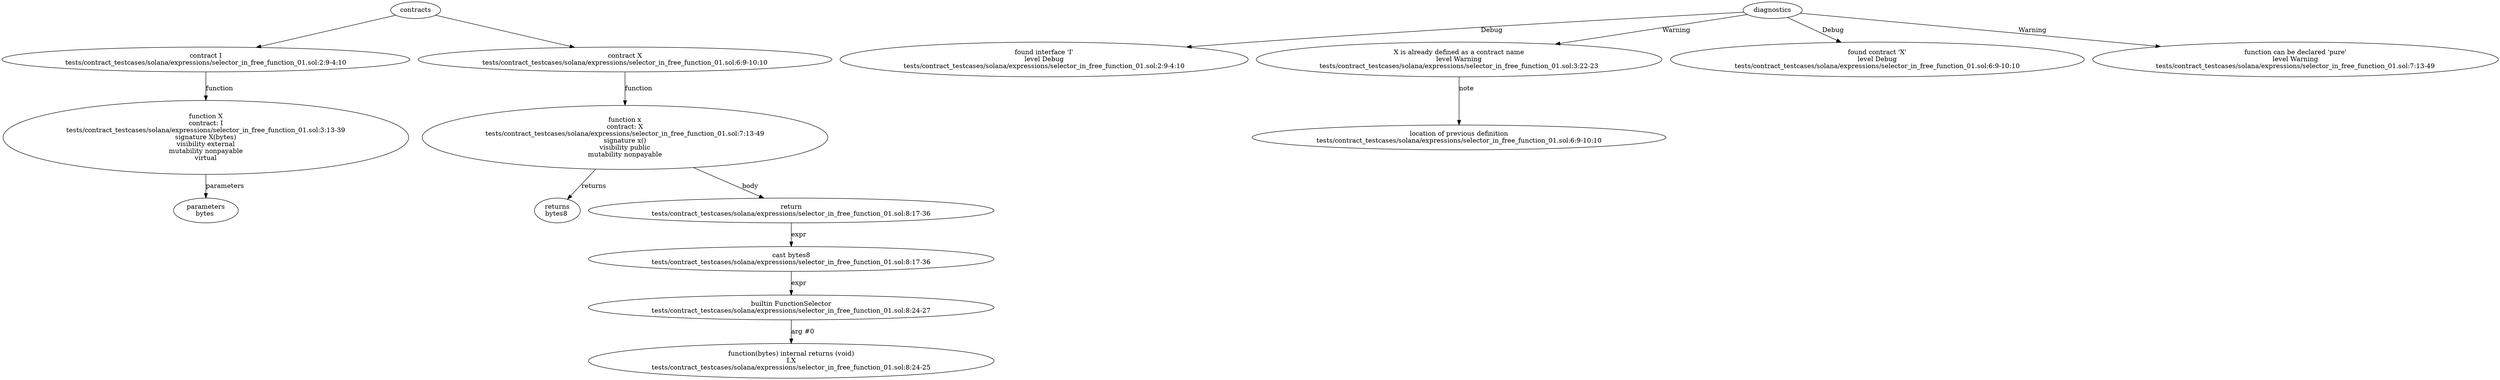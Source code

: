 strict digraph "tests/contract_testcases/solana/expressions/selector_in_free_function_01.sol" {
	contract [label="contract I\ntests/contract_testcases/solana/expressions/selector_in_free_function_01.sol:2:9-4:10"]
	X [label="function X\ncontract: I\ntests/contract_testcases/solana/expressions/selector_in_free_function_01.sol:3:13-39\nsignature X(bytes)\nvisibility external\nmutability nonpayable\nvirtual"]
	parameters [label="parameters\nbytes "]
	contract_4 [label="contract X\ntests/contract_testcases/solana/expressions/selector_in_free_function_01.sol:6:9-10:10"]
	x [label="function x\ncontract: X\ntests/contract_testcases/solana/expressions/selector_in_free_function_01.sol:7:13-49\nsignature x()\nvisibility public\nmutability nonpayable"]
	returns [label="returns\nbytes8 "]
	return [label="return\ntests/contract_testcases/solana/expressions/selector_in_free_function_01.sol:8:17-36"]
	cast [label="cast bytes8\ntests/contract_testcases/solana/expressions/selector_in_free_function_01.sol:8:17-36"]
	builtins [label="builtin FunctionSelector\ntests/contract_testcases/solana/expressions/selector_in_free_function_01.sol:8:24-27"]
	internal_function [label="function(bytes) internal returns (void)\nI.X\ntests/contract_testcases/solana/expressions/selector_in_free_function_01.sol:8:24-25"]
	diagnostic [label="found interface 'I'\nlevel Debug\ntests/contract_testcases/solana/expressions/selector_in_free_function_01.sol:2:9-4:10"]
	diagnostic_13 [label="X is already defined as a contract name\nlevel Warning\ntests/contract_testcases/solana/expressions/selector_in_free_function_01.sol:3:22-23"]
	note [label="location of previous definition\ntests/contract_testcases/solana/expressions/selector_in_free_function_01.sol:6:9-10:10"]
	diagnostic_15 [label="found contract 'X'\nlevel Debug\ntests/contract_testcases/solana/expressions/selector_in_free_function_01.sol:6:9-10:10"]
	diagnostic_16 [label="function can be declared 'pure'\nlevel Warning\ntests/contract_testcases/solana/expressions/selector_in_free_function_01.sol:7:13-49"]
	contracts -> contract
	contract -> X [label="function"]
	X -> parameters [label="parameters"]
	contracts -> contract_4
	contract_4 -> x [label="function"]
	x -> returns [label="returns"]
	x -> return [label="body"]
	return -> cast [label="expr"]
	cast -> builtins [label="expr"]
	builtins -> internal_function [label="arg #0"]
	diagnostics -> diagnostic [label="Debug"]
	diagnostics -> diagnostic_13 [label="Warning"]
	diagnostic_13 -> note [label="note"]
	diagnostics -> diagnostic_15 [label="Debug"]
	diagnostics -> diagnostic_16 [label="Warning"]
}
